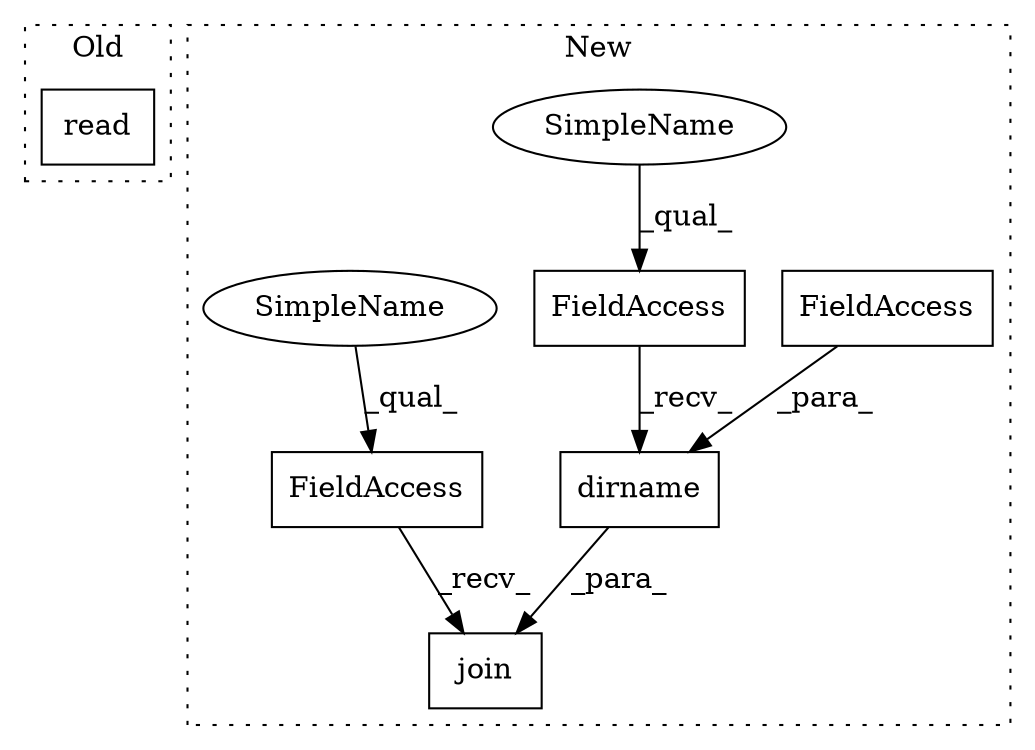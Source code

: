 digraph G {
subgraph cluster0 {
1 [label="read" a="32" s="769" l="6" shape="box"];
label = "Old";
style="dotted";
}
subgraph cluster1 {
2 [label="dirname" a="32" s="1471,1487" l="8,1" shape="box"];
3 [label="FieldAccess" a="22" s="1463" l="7" shape="box"];
4 [label="FieldAccess" a="22" s="1450" l="7" shape="box"];
5 [label="FieldAccess" a="22" s="1479" l="8" shape="box"];
6 [label="join" a="32" s="1458,1510" l="5,1" shape="box"];
7 [label="SimpleName" a="42" s="1463" l="2" shape="ellipse"];
8 [label="SimpleName" a="42" s="1450" l="2" shape="ellipse"];
label = "New";
style="dotted";
}
2 -> 6 [label="_para_"];
3 -> 2 [label="_recv_"];
4 -> 6 [label="_recv_"];
5 -> 2 [label="_para_"];
7 -> 3 [label="_qual_"];
8 -> 4 [label="_qual_"];
}